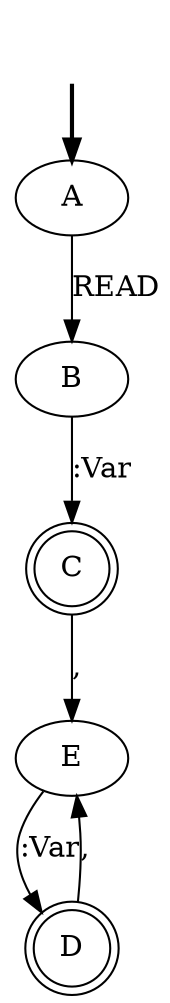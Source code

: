 digraph {
	fake [style=invisible]
	D [shape=doublecircle]
	B
	C [shape=doublecircle]
	E
	A [root=true]
	fake -> A [style=bold]
	A -> B [label=READ]
	B -> C [label=":Var"]
	C -> E [label=","]
	E -> D [label=":Var"]
	D -> E [label=","]
}
